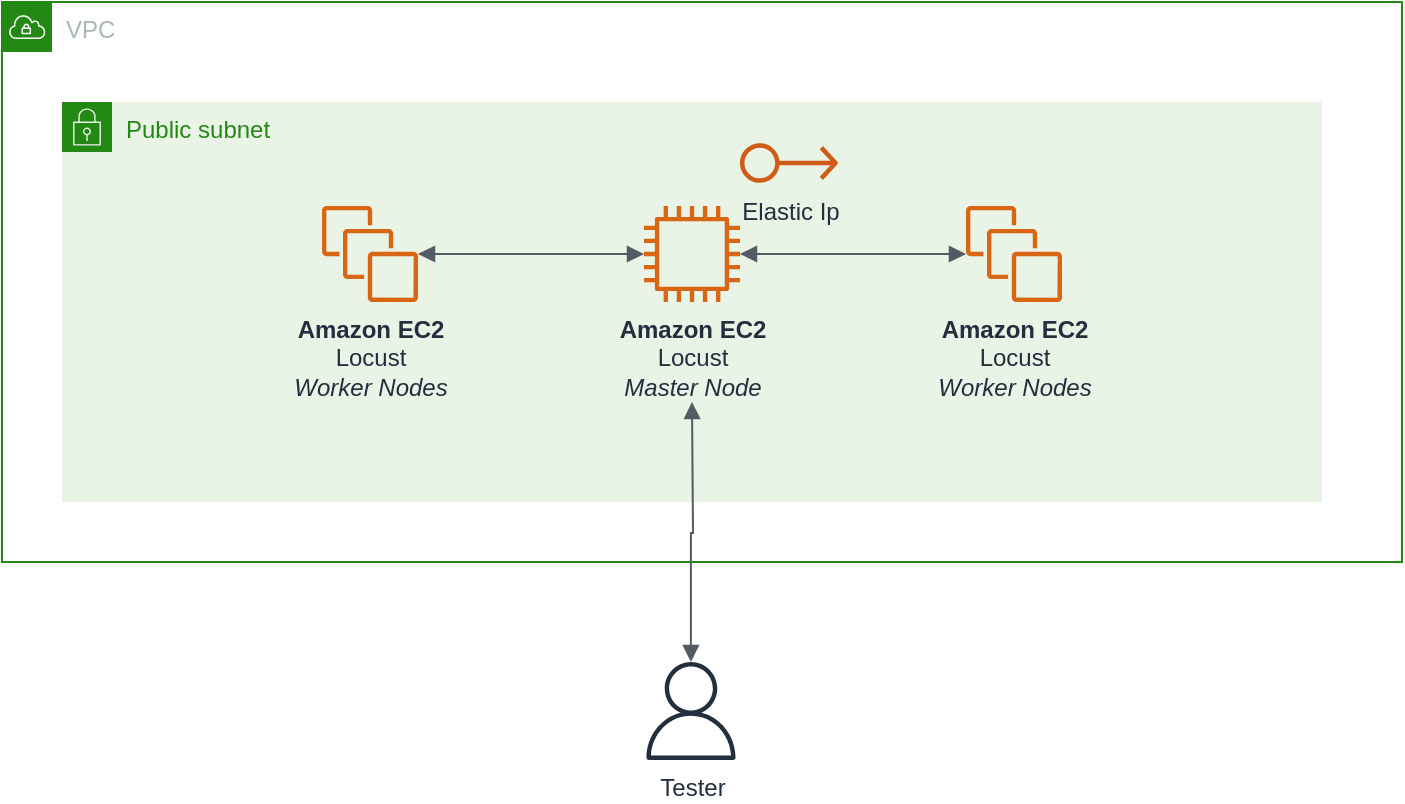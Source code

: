 <mxfile version="12.2.7" type="device" pages="1"><diagram id="LHAofp0o8ngDd-tQjctF" name="Page-1"><mxGraphModel dx="1353" dy="744" grid="1" gridSize="10" guides="1" tooltips="1" connect="1" arrows="1" fold="1" page="1" pageScale="1" pageWidth="850" pageHeight="1100" math="0" shadow="0"><root><mxCell id="0"/><mxCell id="1" parent="0"/><mxCell id="FoBITVTOs9OK1pxv1eaI-1" value="VPC" style="points=[[0,0],[0.25,0],[0.5,0],[0.75,0],[1,0],[1,0.25],[1,0.5],[1,0.75],[1,1],[0.75,1],[0.5,1],[0.25,1],[0,1],[0,0.75],[0,0.5],[0,0.25]];outlineConnect=0;gradientColor=none;html=1;whiteSpace=wrap;fontSize=12;fontStyle=0;shape=mxgraph.aws4.group;grIcon=mxgraph.aws4.group_vpc;strokeColor=#248814;fillColor=none;verticalAlign=top;align=left;spacingLeft=30;fontColor=#AAB7B8;dashed=0;" vertex="1" parent="1"><mxGeometry x="140" y="270" width="700" height="280" as="geometry"/></mxCell><mxCell id="FoBITVTOs9OK1pxv1eaI-2" value="Public subnet" style="points=[[0,0],[0.25,0],[0.5,0],[0.75,0],[1,0],[1,0.25],[1,0.5],[1,0.75],[1,1],[0.75,1],[0.5,1],[0.25,1],[0,1],[0,0.75],[0,0.5],[0,0.25]];outlineConnect=0;gradientColor=none;html=1;whiteSpace=wrap;fontSize=12;fontStyle=0;shape=mxgraph.aws4.group;grIcon=mxgraph.aws4.group_security_group;grStroke=0;strokeColor=#248814;fillColor=#E9F3E6;verticalAlign=top;align=left;spacingLeft=30;fontColor=#248814;dashed=0;" vertex="1" parent="1"><mxGeometry x="170" y="320" width="630" height="200" as="geometry"/></mxCell><mxCell id="FoBITVTOs9OK1pxv1eaI-4" value="&lt;b&gt;Amazon EC2&lt;/b&gt;&lt;div&gt;Locust&lt;/div&gt;&lt;div&gt;&lt;i&gt;Master Node&lt;br&gt;&lt;/i&gt;&lt;/div&gt;" style="outlineConnect=0;fontColor=#232F3E;gradientColor=none;fillColor=#D86613;strokeColor=none;dashed=0;verticalLabelPosition=bottom;verticalAlign=top;align=center;html=1;fontSize=12;fontStyle=0;aspect=fixed;pointerEvents=1;shape=mxgraph.aws4.instance2;" vertex="1" parent="1"><mxGeometry x="461" y="372" width="48" height="48" as="geometry"/></mxCell><mxCell id="FoBITVTOs9OK1pxv1eaI-5" value="&lt;div&gt;&lt;b&gt;Amazon EC2&lt;/b&gt;&lt;/div&gt;&lt;div&gt;Locust&lt;/div&gt;&lt;div&gt;&lt;i&gt;Worker Nodes&lt;/i&gt;&lt;br&gt;&lt;/div&gt;" style="outlineConnect=0;fontColor=#232F3E;gradientColor=none;fillColor=#D86613;strokeColor=none;dashed=0;verticalLabelPosition=bottom;verticalAlign=top;align=center;html=1;fontSize=12;fontStyle=0;aspect=fixed;pointerEvents=1;shape=mxgraph.aws4.instances;" vertex="1" parent="1"><mxGeometry x="300" y="372" width="48" height="48" as="geometry"/></mxCell><mxCell id="FoBITVTOs9OK1pxv1eaI-6" value="&lt;div&gt;&lt;b&gt;Amazon EC2&lt;/b&gt;&lt;/div&gt;&lt;div&gt;Locust&lt;/div&gt;&lt;div&gt;&lt;i&gt;Worker Nodes&lt;/i&gt;&lt;br&gt;&lt;/div&gt;" style="outlineConnect=0;fontColor=#232F3E;gradientColor=none;fillColor=#D86613;strokeColor=none;dashed=0;verticalLabelPosition=bottom;verticalAlign=top;align=center;html=1;fontSize=12;fontStyle=0;aspect=fixed;pointerEvents=1;shape=mxgraph.aws4.instances;" vertex="1" parent="1"><mxGeometry x="622" y="372" width="48" height="48" as="geometry"/></mxCell><mxCell id="FoBITVTOs9OK1pxv1eaI-7" value="Tester" style="outlineConnect=0;fontColor=#232F3E;gradientColor=none;fillColor=#232F3E;strokeColor=none;dashed=0;verticalLabelPosition=bottom;verticalAlign=top;align=center;html=1;fontSize=12;fontStyle=0;aspect=fixed;pointerEvents=1;shape=mxgraph.aws4.user;" vertex="1" parent="1"><mxGeometry x="460" y="600" width="49" height="49" as="geometry"/></mxCell><mxCell id="FoBITVTOs9OK1pxv1eaI-8" value="" style="edgeStyle=orthogonalEdgeStyle;html=1;endArrow=block;elbow=vertical;startArrow=block;startFill=1;endFill=1;strokeColor=#545B64;rounded=0;" edge="1" parent="1" source="FoBITVTOs9OK1pxv1eaI-5" target="FoBITVTOs9OK1pxv1eaI-4"><mxGeometry width="100" relative="1" as="geometry"><mxPoint x="340" y="590" as="sourcePoint"/><mxPoint x="440" y="590" as="targetPoint"/></mxGeometry></mxCell><mxCell id="FoBITVTOs9OK1pxv1eaI-9" value="" style="edgeStyle=orthogonalEdgeStyle;html=1;endArrow=block;elbow=vertical;startArrow=block;startFill=1;endFill=1;strokeColor=#545B64;rounded=0;" edge="1" parent="1" source="FoBITVTOs9OK1pxv1eaI-4" target="FoBITVTOs9OK1pxv1eaI-6"><mxGeometry width="100" relative="1" as="geometry"><mxPoint x="660" y="620" as="sourcePoint"/><mxPoint x="760" y="620" as="targetPoint"/></mxGeometry></mxCell><mxCell id="FoBITVTOs9OK1pxv1eaI-12" value="" style="edgeStyle=orthogonalEdgeStyle;html=1;endArrow=block;elbow=vertical;startArrow=block;startFill=1;endFill=1;strokeColor=#545B64;rounded=0;" edge="1" parent="1" target="FoBITVTOs9OK1pxv1eaI-7"><mxGeometry width="100" relative="1" as="geometry"><mxPoint x="485" y="470" as="sourcePoint"/><mxPoint x="485" y="298" as="targetPoint"/></mxGeometry></mxCell><mxCell id="FoBITVTOs9OK1pxv1eaI-15" value="Elastic Ip" style="outlineConnect=0;fontColor=#232F3E;gradientColor=none;fillColor=#D05C17;strokeColor=none;dashed=0;verticalLabelPosition=bottom;verticalAlign=top;align=center;html=1;fontSize=12;fontStyle=0;aspect=fixed;pointerEvents=1;shape=mxgraph.aws4.elastic_ip_address;" vertex="1" parent="1"><mxGeometry x="509" y="340" width="49" height="21" as="geometry"/></mxCell></root></mxGraphModel></diagram></mxfile>